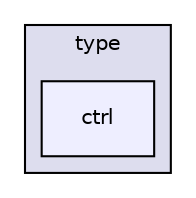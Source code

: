 digraph "ctrl" {
  bgcolor=transparent;
  compound=true
  node [ fontsize="10", fontname="Helvetica"];
  edge [ labelfontsize="10", labelfontname="Helvetica"];
  subgraph clusterdir_6e3689650c6effb3b07875eecab1ea11 {
    graph [ bgcolor="#ddddee", pencolor="black", label="type" fontname="Helvetica", fontsize="10", URL="dir_6e3689650c6effb3b07875eecab1ea11.html"]
  dir_b7cd7a56fefb6da3c5a58d3b2b34dbc5 [shape=box, label="ctrl", style="filled", fillcolor="#eeeeff", pencolor="black", URL="dir_b7cd7a56fefb6da3c5a58d3b2b34dbc5.html"];
  }
}
